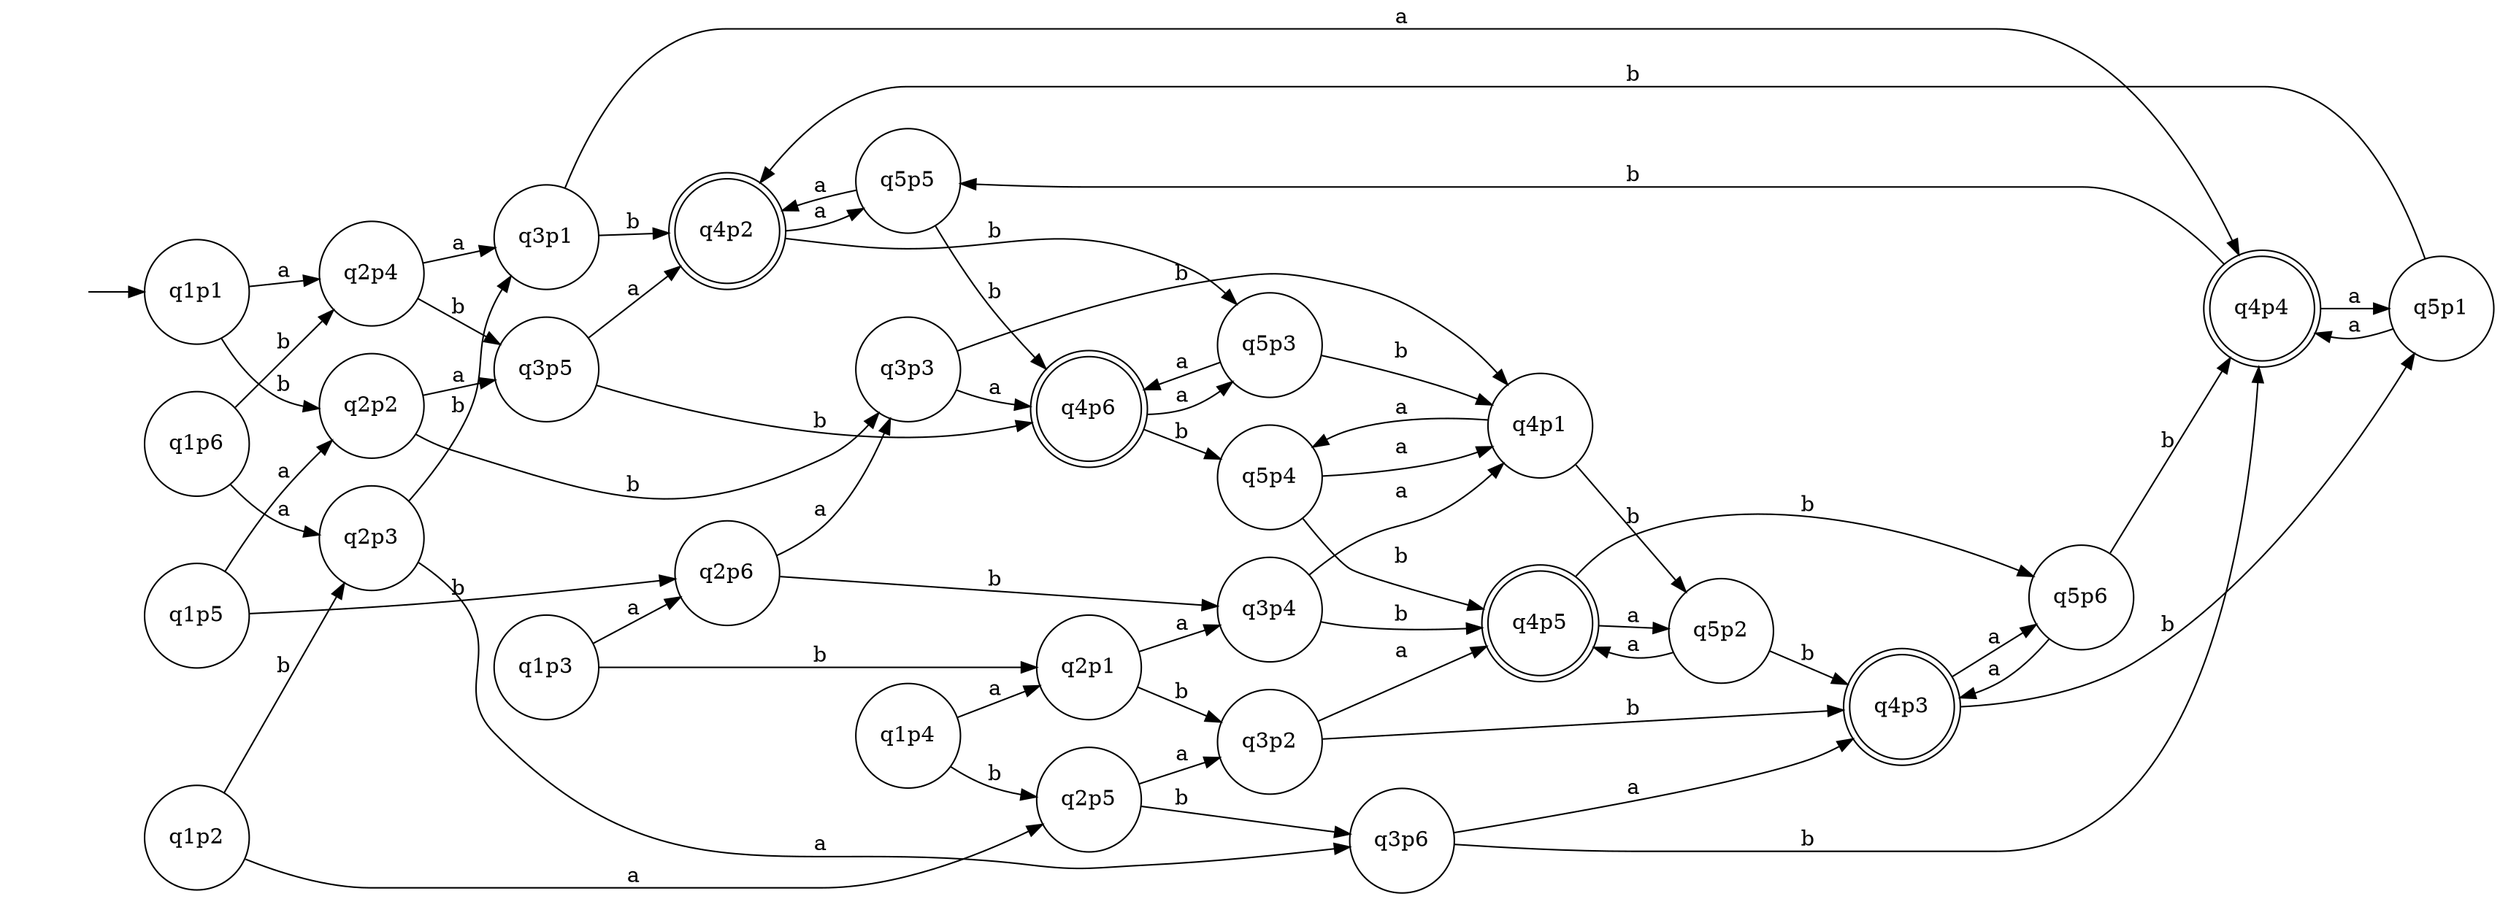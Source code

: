 digraph G {
  rankdir = LR;
  node [shape = doublecircle]; q4p2, q4p3, q4p4, q4p5, q4p6;
  node [shape = circle];

  q1p1 -> q2p4 [label = "a"];
  q1p1 -> q2p2 [label = "b"];
  q1p2 -> q2p5 [label = "a"];
  q1p2 -> q2p3 [label = "b"];
  q1p3 -> q2p6 [label = "a"];
  q1p3 -> q2p1 [label = "b"];
  q1p4 -> q2p1 [label = "a"];
  q1p4 -> q2p5 [label = "b"];
  q1p5 -> q2p2 [label = "a"];
  q1p5 -> q2p6 [label = "b"];
  q1p6 -> q2p3 [label = "a"];
  q1p6 -> q2p4 [label = "b"];

  q2p1 -> q3p4 [label = "a"];
  q2p1 -> q3p2 [label = "b"];
  q2p2 -> q3p5 [label = "a"];
  q2p2 -> q3p3 [label = "b"];
  q2p3 -> q3p6 [label = "a"];
  q2p3 -> q3p1 [label = "b"];
  q2p4 -> q3p1 [label = "a"];
  q2p4 -> q3p5 [label = "b"];
  q2p5 -> q3p2 [label = "a"];
  q2p5 -> q3p6 [label = "b"];
  q2p6 -> q3p3 [label = "a"];
  q2p6 -> q3p4 [label = "b"];

  q3p1 -> q4p4 [label = "a"];
  q3p1 -> q4p2 [label = "b"];
  q3p2 -> q4p5 [label = "a"];
  q3p2 -> q4p3 [label = "b"];
  q3p3 -> q4p6 [label = "a"];
  q3p3 -> q4p1 [label = "b"];
  q3p4 -> q4p1 [label = "a"];
  q3p4 -> q4p5 [label = "b"];
  q3p5 -> q4p2 [label = "a"];
  q3p5 -> q4p6 [label = "b"];
  q3p6 -> q4p3 [label = "a"];
  q3p6 -> q4p4 [label = "b"];

  q4p1 -> q5p4 [label = "a"];
  q4p1 -> q5p2 [label = "b"];
  q4p2 -> q5p5 [label = "a"];
  q4p2 -> q5p3 [label = "b"];
  q4p3 -> q5p6 [label = "a"];
  q4p3 -> q5p1 [label = "b"];
  q4p4 -> q5p1 [label = "a"];
  q4p4 -> q5p5 [label = "b"];
  q4p5 -> q5p2 [label = "a"];
  q4p5 -> q5p6 [label = "b"];
  q4p6 -> q5p3 [label = "a"];
  q4p6 -> q5p4 [label = "b"];

  q5p1 -> q4p4 [label = "a"];
  q5p1 -> q4p2 [label = "b"];
  q5p2 -> q4p5 [label = "a"];
  q5p2 -> q4p3 [label = "b"];
  q5p3 -> q4p6 [label = "a"];
  q5p3 -> q4p1 [label = "b"];
  q5p4 -> q4p1 [label = "a"];
  q5p4 -> q4p5 [label = "b"];
  q5p5 -> q4p2 [label = "a"];
  q5p5 -> q4p6 [label = "b"];
  q5p6 -> q4p3 [label = "a"];
  q5p6 -> q4p4 [label = "b"];

  node [shape = none, label=""]; 0;
  0 -> q1p1

}
